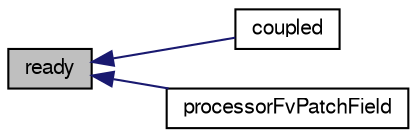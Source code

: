 digraph "ready"
{
  bgcolor="transparent";
  edge [fontname="FreeSans",fontsize="10",labelfontname="FreeSans",labelfontsize="10"];
  node [fontname="FreeSans",fontsize="10",shape=record];
  rankdir="LR";
  Node392 [label="ready",height=0.2,width=0.4,color="black", fillcolor="grey75", style="filled", fontcolor="black"];
  Node392 -> Node393 [dir="back",color="midnightblue",fontsize="10",style="solid",fontname="FreeSans"];
  Node393 [label="coupled",height=0.2,width=0.4,color="black",URL="$a22038.html#a39c01db0e66d00fe0621a0c7e5fc4ead",tooltip="Return true if running parallel. "];
  Node392 -> Node394 [dir="back",color="midnightblue",fontsize="10",style="solid",fontname="FreeSans"];
  Node394 [label="processorFvPatchField",height=0.2,width=0.4,color="black",URL="$a22038.html#a0190df40bc453ae87da247e7851416aa",tooltip="Construct as copy. "];
}
